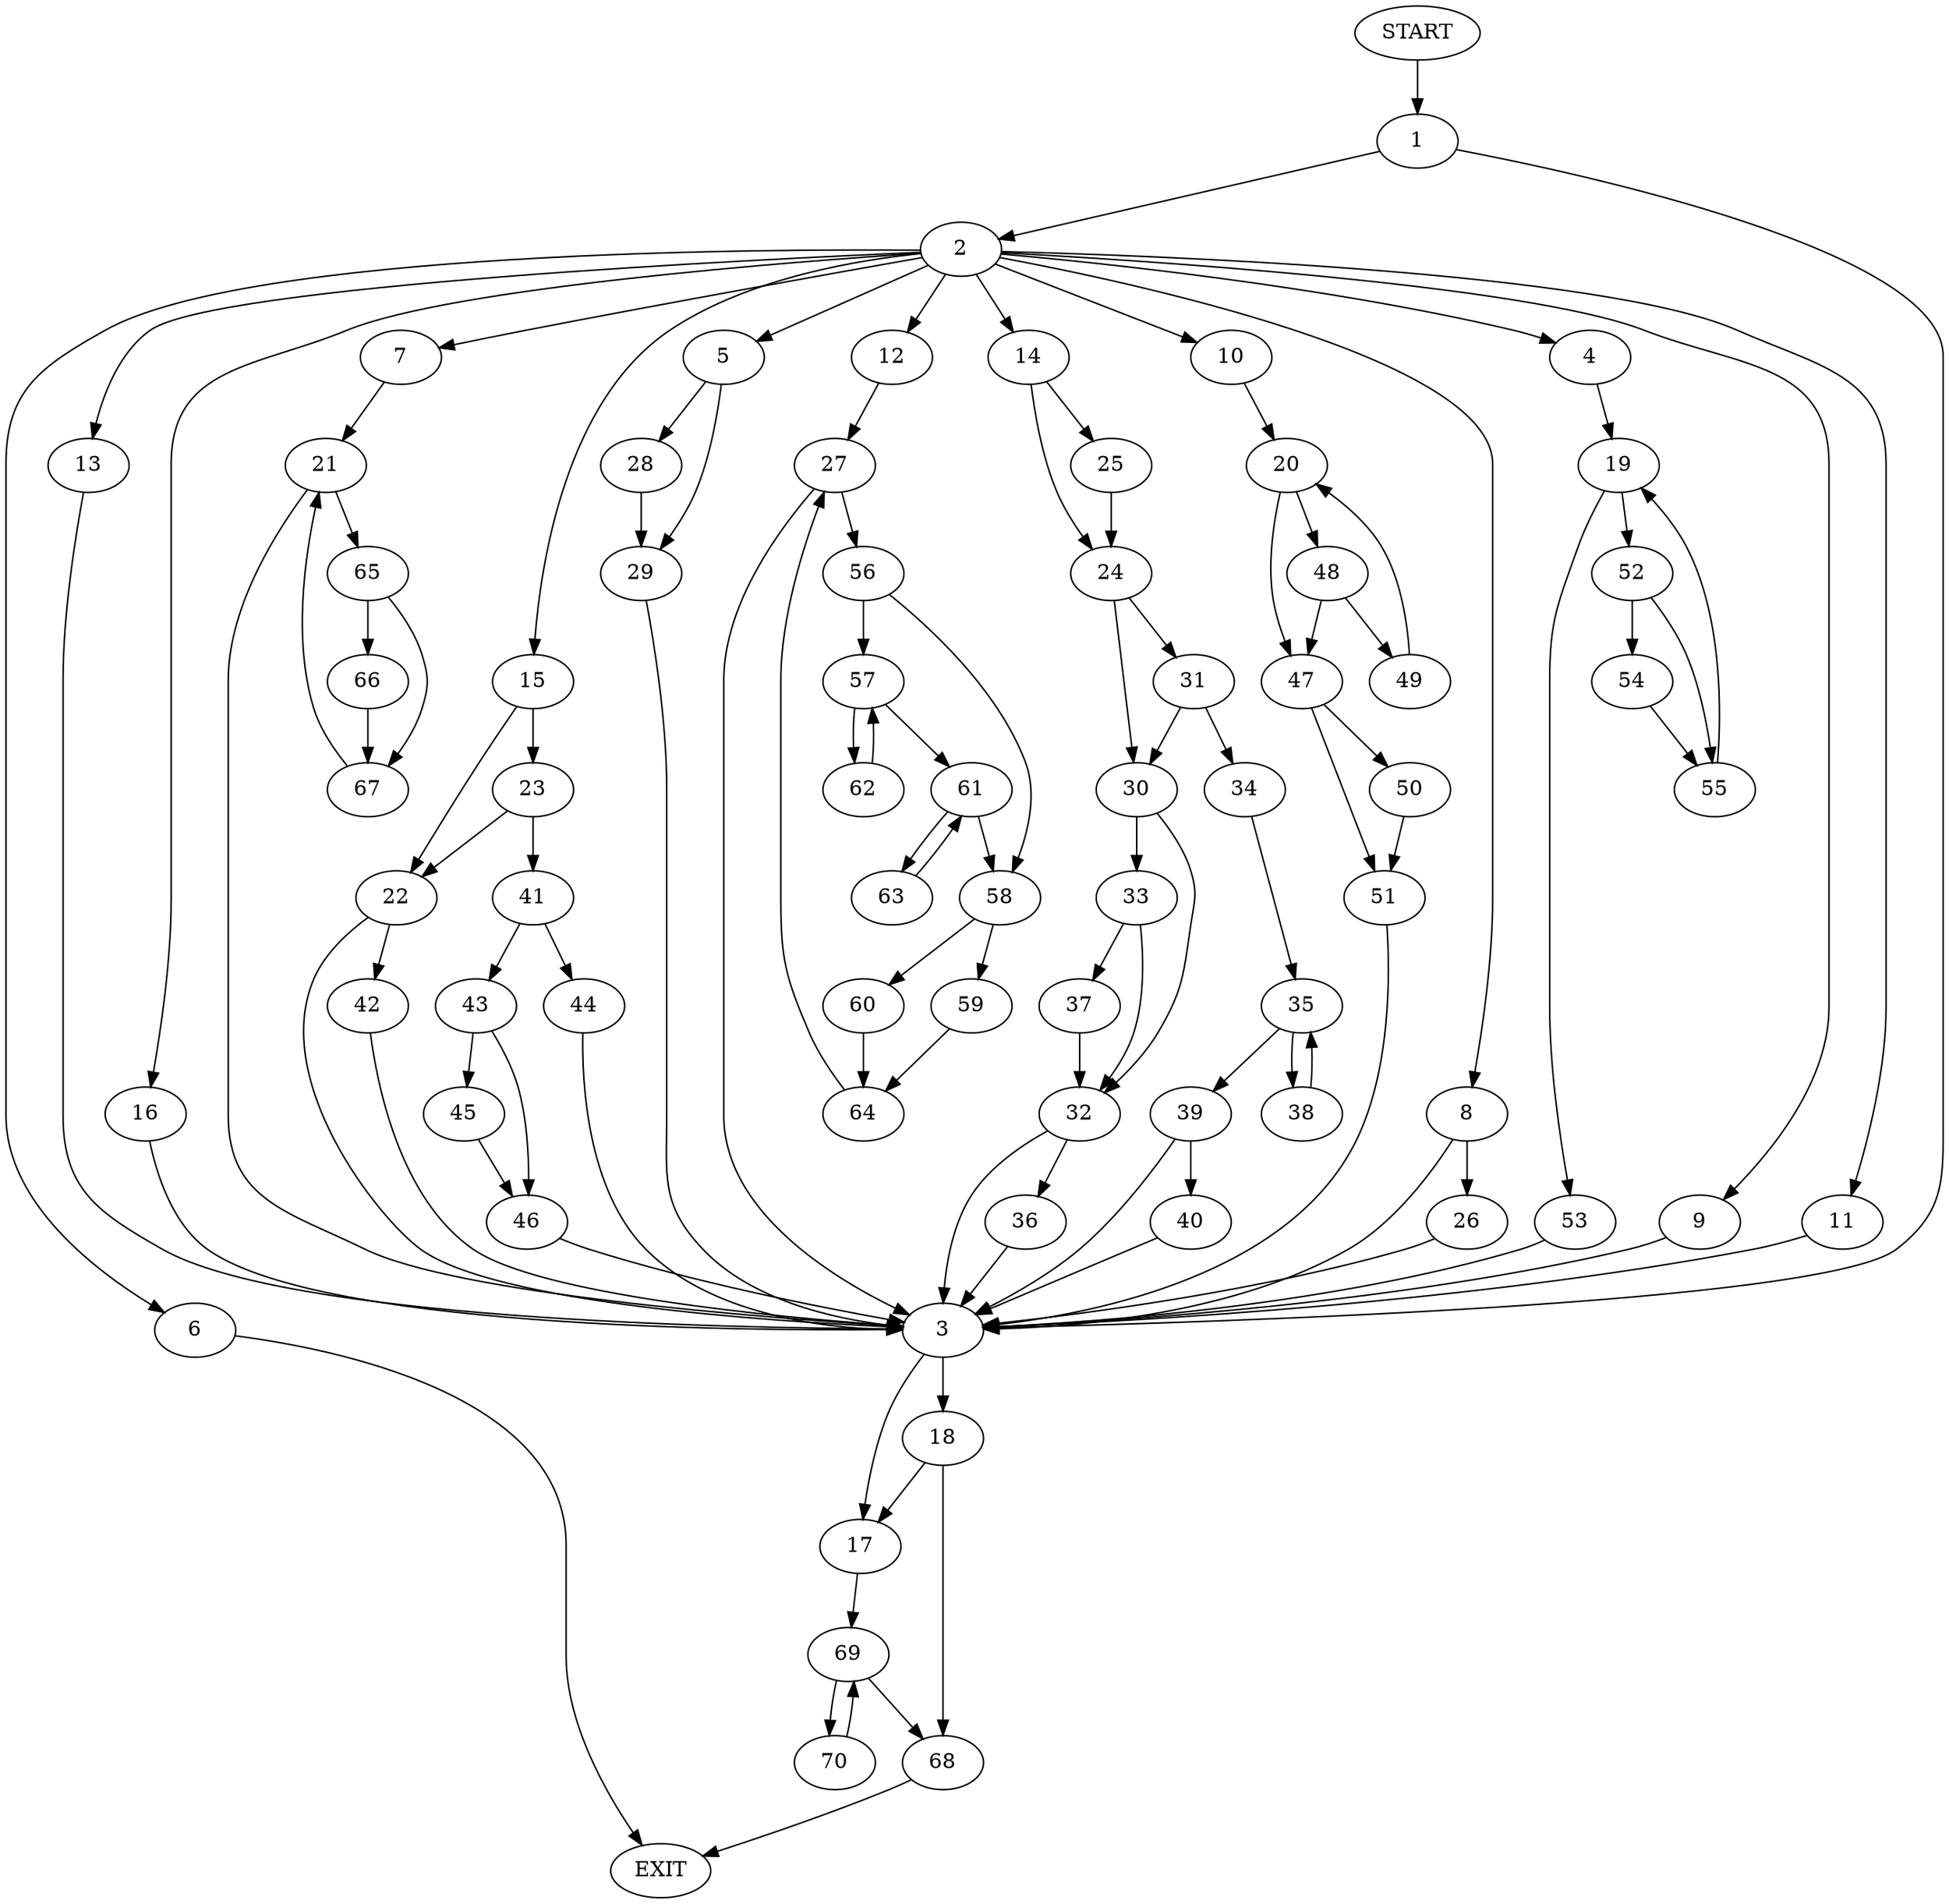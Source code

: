 digraph {
0 [label="START"]
71 [label="EXIT"]
0 -> 1
1 -> 2
1 -> 3
2 -> 4
2 -> 5
2 -> 6
2 -> 7
2 -> 8
2 -> 9
2 -> 10
2 -> 11
2 -> 12
2 -> 13
2 -> 14
2 -> 15
2 -> 16
3 -> 17
3 -> 18
4 -> 19
10 -> 20
13 -> 3
7 -> 21
6 -> 71
11 -> 3
15 -> 22
15 -> 23
14 -> 24
14 -> 25
8 -> 26
8 -> 3
16 -> 3
12 -> 27
9 -> 3
5 -> 28
5 -> 29
24 -> 30
24 -> 31
25 -> 24
30 -> 32
30 -> 33
31 -> 30
31 -> 34
34 -> 35
32 -> 36
32 -> 3
33 -> 37
33 -> 32
37 -> 32
36 -> 3
35 -> 38
35 -> 39
39 -> 40
39 -> 3
38 -> 35
40 -> 3
28 -> 29
29 -> 3
23 -> 41
23 -> 22
22 -> 3
22 -> 42
41 -> 43
41 -> 44
43 -> 45
43 -> 46
44 -> 3
45 -> 46
46 -> 3
42 -> 3
20 -> 47
20 -> 48
48 -> 47
48 -> 49
47 -> 50
47 -> 51
49 -> 20
50 -> 51
51 -> 3
26 -> 3
19 -> 52
19 -> 53
52 -> 54
52 -> 55
53 -> 3
54 -> 55
55 -> 19
27 -> 56
27 -> 3
56 -> 57
56 -> 58
58 -> 59
58 -> 60
57 -> 61
57 -> 62
61 -> 58
61 -> 63
62 -> 57
63 -> 61
59 -> 64
60 -> 64
64 -> 27
21 -> 65
21 -> 3
65 -> 66
65 -> 67
66 -> 67
67 -> 21
18 -> 17
18 -> 68
17 -> 69
68 -> 71
69 -> 70
69 -> 68
70 -> 69
}
